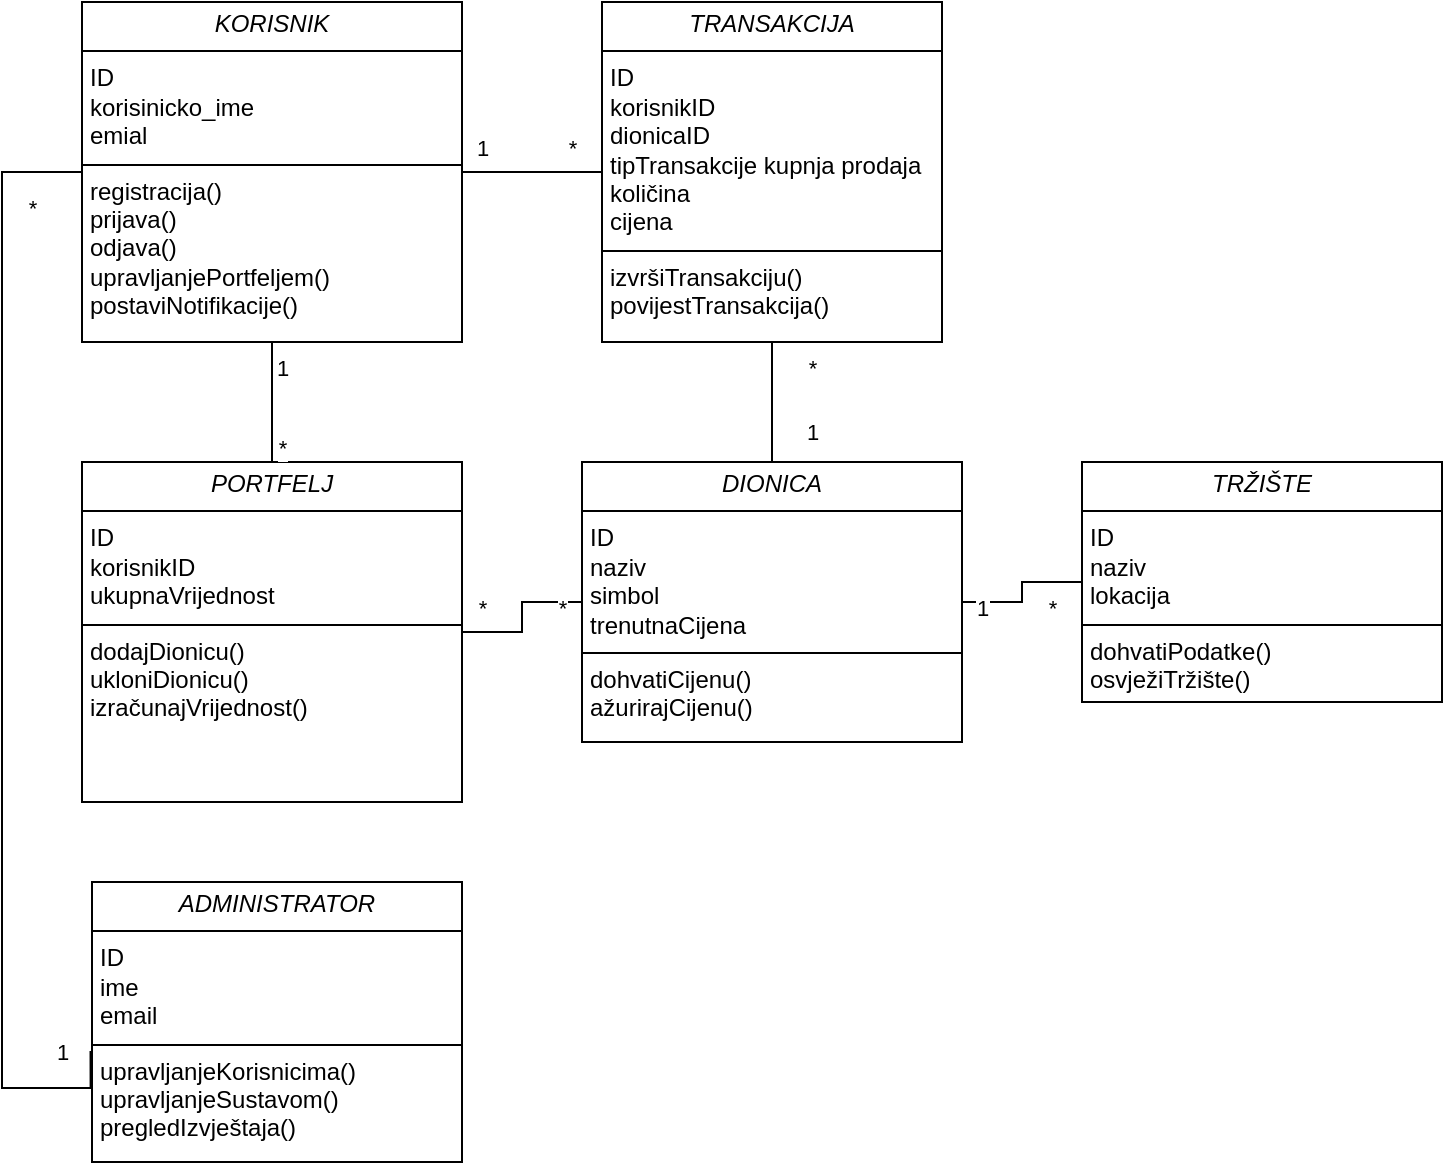 <mxfile version="26.0.11">
  <diagram name="Dionice - Pregled i praćenje kretanja dionica" id="D3_Ipdly3IYAX61Syu2s">
    <mxGraphModel dx="1434" dy="-391" grid="1" gridSize="10" guides="1" tooltips="1" connect="1" arrows="1" fold="1" page="1" pageScale="1" pageWidth="827" pageHeight="1169" math="0" shadow="0">
      <root>
        <mxCell id="0" />
        <mxCell id="1" parent="0" />
        <mxCell id="p1HWxOSMFdeQzIFVMbEp-39" style="edgeStyle=orthogonalEdgeStyle;rounded=0;orthogonalLoop=1;jettySize=auto;html=1;exitX=0.5;exitY=1;exitDx=0;exitDy=0;entryX=0.5;entryY=0;entryDx=0;entryDy=0;" parent="1" edge="1">
          <mxGeometry relative="1" as="geometry">
            <mxPoint x="70" y="1050" as="sourcePoint" />
          </mxGeometry>
        </mxCell>
        <mxCell id="p1HWxOSMFdeQzIFVMbEp-55" style="edgeStyle=orthogonalEdgeStyle;rounded=0;orthogonalLoop=1;jettySize=auto;html=1;exitX=0.5;exitY=1;exitDx=0;exitDy=0;entryX=0.5;entryY=0;entryDx=0;entryDy=0;" parent="1" edge="1">
          <mxGeometry relative="1" as="geometry">
            <mxPoint x="70" y="1105" as="sourcePoint" />
          </mxGeometry>
        </mxCell>
        <mxCell id="p1HWxOSMFdeQzIFVMbEp-56" value="" style="edgeStyle=orthogonalEdgeStyle;rounded=0;orthogonalLoop=1;jettySize=auto;html=1;" parent="1" edge="1">
          <mxGeometry relative="1" as="geometry">
            <mxPoint x="70" y="1220" as="sourcePoint" />
          </mxGeometry>
        </mxCell>
        <mxCell id="p1HWxOSMFdeQzIFVMbEp-57" value="" style="edgeStyle=orthogonalEdgeStyle;rounded=0;orthogonalLoop=1;jettySize=auto;html=1;" parent="1" edge="1">
          <mxGeometry relative="1" as="geometry">
            <mxPoint x="70" y="1220" as="sourcePoint" />
          </mxGeometry>
        </mxCell>
        <mxCell id="ukhR616X771n8Ce_rwFd-46" style="edgeStyle=orthogonalEdgeStyle;rounded=0;orthogonalLoop=1;jettySize=auto;html=1;exitX=0.5;exitY=1;exitDx=0;exitDy=0;entryX=0.5;entryY=0;entryDx=0;entryDy=0;endArrow=none;startFill=0;" parent="1" source="ukhR616X771n8Ce_rwFd-1" target="ukhR616X771n8Ce_rwFd-42" edge="1">
          <mxGeometry relative="1" as="geometry" />
        </mxCell>
        <mxCell id="ukhR616X771n8Ce_rwFd-52" style="edgeStyle=orthogonalEdgeStyle;shape=connector;rounded=0;orthogonalLoop=1;jettySize=auto;html=1;exitX=1;exitY=0.5;exitDx=0;exitDy=0;entryX=0;entryY=0.5;entryDx=0;entryDy=0;strokeColor=default;align=center;verticalAlign=middle;fontFamily=Helvetica;fontSize=11;fontColor=default;labelBackgroundColor=default;startFill=0;endArrow=none;" parent="1" source="ukhR616X771n8Ce_rwFd-1" target="ukhR616X771n8Ce_rwFd-43" edge="1">
          <mxGeometry relative="1" as="geometry" />
        </mxCell>
        <mxCell id="ukhR616X771n8Ce_rwFd-1" value="&lt;p style=&quot;margin:0px;margin-top:4px;text-align:center;&quot;&gt;&lt;i&gt;KORISNIK&lt;/i&gt;&lt;/p&gt;&lt;hr size=&quot;1&quot; style=&quot;border-style:solid;&quot;&gt;&lt;p style=&quot;margin:0px;margin-left:4px;&quot;&gt;ID&lt;/p&gt;&lt;p style=&quot;margin:0px;margin-left:4px;&quot;&gt;korisinicko_ime&lt;/p&gt;&lt;p style=&quot;margin:0px;margin-left:4px;&quot;&gt;emial&lt;/p&gt;&lt;hr size=&quot;1&quot; style=&quot;border-style:solid;&quot;&gt;&lt;p style=&quot;margin:0px;margin-left:4px;&quot;&gt;registracija()&lt;br&gt;prijava()&lt;br&gt;odjava()&lt;br&gt;upravljanjePortfeljem()&lt;br&gt;postaviNotifikacije()&lt;/p&gt;&lt;p style=&quot;margin:0px;margin-left:4px;&quot;&gt;&lt;br&gt;&lt;/p&gt;" style="verticalAlign=top;align=left;overflow=fill;html=1;whiteSpace=wrap;" parent="1" vertex="1">
          <mxGeometry x="130" y="1200" width="190" height="170" as="geometry" />
        </mxCell>
        <mxCell id="ukhR616X771n8Ce_rwFd-59" style="edgeStyle=orthogonalEdgeStyle;shape=connector;rounded=0;orthogonalLoop=1;jettySize=auto;html=1;exitX=1;exitY=0.5;exitDx=0;exitDy=0;entryX=0;entryY=0.5;entryDx=0;entryDy=0;strokeColor=default;align=center;verticalAlign=middle;fontFamily=Helvetica;fontSize=11;fontColor=default;labelBackgroundColor=default;startFill=0;endArrow=none;" parent="1" source="ukhR616X771n8Ce_rwFd-39" target="ukhR616X771n8Ce_rwFd-40" edge="1">
          <mxGeometry relative="1" as="geometry" />
        </mxCell>
        <mxCell id="ukhR616X771n8Ce_rwFd-39" value="&lt;p style=&quot;margin:0px;margin-top:4px;text-align:center;&quot;&gt;&lt;i&gt;DIONICA&lt;/i&gt;&lt;/p&gt;&lt;hr size=&quot;1&quot; style=&quot;border-style:solid;&quot;&gt;&lt;p style=&quot;margin:0px;margin-left:4px;&quot;&gt;ID&lt;br&gt;naziv&lt;br&gt;simbol&lt;br&gt;trenutnaCijena&lt;/p&gt;&lt;hr size=&quot;1&quot; style=&quot;border-style:solid;&quot;&gt;&lt;p style=&quot;margin:0px;margin-left:4px;&quot;&gt;dohvatiCijenu()&lt;br&gt;ažurirajCijenu()&lt;/p&gt;&lt;p style=&quot;margin:0px;margin-left:4px;&quot;&gt;&lt;br&gt;&lt;/p&gt;" style="verticalAlign=top;align=left;overflow=fill;html=1;whiteSpace=wrap;" parent="1" vertex="1">
          <mxGeometry x="380" y="1430" width="190" height="140" as="geometry" />
        </mxCell>
        <mxCell id="ukhR616X771n8Ce_rwFd-40" value="&lt;p style=&quot;margin:0px;margin-top:4px;text-align:center;&quot;&gt;&lt;i&gt;TRŽIŠTE&lt;/i&gt;&lt;/p&gt;&lt;hr size=&quot;1&quot; style=&quot;border-style:solid;&quot;&gt;&lt;p style=&quot;margin:0px;margin-left:4px;&quot;&gt;ID&lt;br&gt;naziv&lt;br&gt;lokacija&lt;/p&gt;&lt;hr size=&quot;1&quot; style=&quot;border-style:solid;&quot;&gt;&lt;p style=&quot;margin:0px;margin-left:4px;&quot;&gt;dohvatiPodatke()&lt;br&gt;osvježiTržište()&lt;/p&gt;&lt;p style=&quot;margin:0px;margin-left:4px;&quot;&gt;&lt;br&gt;&lt;/p&gt;" style="verticalAlign=top;align=left;overflow=fill;html=1;whiteSpace=wrap;" parent="1" vertex="1">
          <mxGeometry x="630" y="1430" width="180" height="120" as="geometry" />
        </mxCell>
        <mxCell id="ukhR616X771n8Ce_rwFd-41" style="edgeStyle=orthogonalEdgeStyle;rounded=0;orthogonalLoop=1;jettySize=auto;html=1;exitX=0.5;exitY=1;exitDx=0;exitDy=0;" parent="1" source="ukhR616X771n8Ce_rwFd-40" target="ukhR616X771n8Ce_rwFd-40" edge="1">
          <mxGeometry relative="1" as="geometry" />
        </mxCell>
        <mxCell id="ukhR616X771n8Ce_rwFd-56" style="edgeStyle=orthogonalEdgeStyle;shape=connector;rounded=0;orthogonalLoop=1;jettySize=auto;html=1;exitX=1;exitY=0.5;exitDx=0;exitDy=0;entryX=0;entryY=0.5;entryDx=0;entryDy=0;strokeColor=default;align=center;verticalAlign=middle;fontFamily=Helvetica;fontSize=11;fontColor=default;labelBackgroundColor=default;startFill=0;endArrow=none;" parent="1" source="ukhR616X771n8Ce_rwFd-42" target="ukhR616X771n8Ce_rwFd-39" edge="1">
          <mxGeometry relative="1" as="geometry" />
        </mxCell>
        <mxCell id="ukhR616X771n8Ce_rwFd-42" value="&lt;p style=&quot;margin:0px;margin-top:4px;text-align:center;&quot;&gt;&lt;i&gt;PORTFELJ&lt;/i&gt;&lt;/p&gt;&lt;hr size=&quot;1&quot; style=&quot;border-style:solid;&quot;&gt;&lt;p style=&quot;margin:0px;margin-left:4px;&quot;&gt;ID&lt;br&gt;korisnikID&lt;br&gt;ukupnaVrijednost&lt;/p&gt;&lt;hr size=&quot;1&quot; style=&quot;border-style:solid;&quot;&gt;&lt;p style=&quot;margin:0px;margin-left:4px;&quot;&gt;dodajDionicu()&lt;br&gt;ukloniDionicu()&lt;br&gt;izračunajVrijednost()&lt;/p&gt;&lt;p style=&quot;margin:0px;margin-left:4px;&quot;&gt;&lt;br&gt;&lt;/p&gt;" style="verticalAlign=top;align=left;overflow=fill;html=1;whiteSpace=wrap;" parent="1" vertex="1">
          <mxGeometry x="130" y="1430" width="190" height="170" as="geometry" />
        </mxCell>
        <mxCell id="ukhR616X771n8Ce_rwFd-62" style="edgeStyle=orthogonalEdgeStyle;shape=connector;rounded=0;orthogonalLoop=1;jettySize=auto;html=1;exitX=0.5;exitY=1;exitDx=0;exitDy=0;entryX=0.5;entryY=0;entryDx=0;entryDy=0;strokeColor=default;align=center;verticalAlign=middle;fontFamily=Helvetica;fontSize=11;fontColor=default;labelBackgroundColor=default;startFill=0;endArrow=none;" parent="1" source="ukhR616X771n8Ce_rwFd-43" target="ukhR616X771n8Ce_rwFd-39" edge="1">
          <mxGeometry relative="1" as="geometry" />
        </mxCell>
        <mxCell id="ukhR616X771n8Ce_rwFd-43" value="&lt;p style=&quot;margin:0px;margin-top:4px;text-align:center;&quot;&gt;&lt;i&gt;TRANSAKCIJA&lt;/i&gt;&lt;/p&gt;&lt;hr size=&quot;1&quot; style=&quot;border-style:solid;&quot;&gt;&lt;p style=&quot;margin:0px;margin-left:4px;&quot;&gt;ID&lt;br&gt;korisnikID&lt;br&gt;dionicaID&lt;br&gt;tipTransakcije kupnja prodaja&lt;br&gt;količina&lt;br&gt;cijena&lt;/p&gt;&lt;hr size=&quot;1&quot; style=&quot;border-style:solid;&quot;&gt;&lt;p style=&quot;margin:0px;margin-left:4px;&quot;&gt;izvršiTransakciju()&lt;br&gt;povijestTransakcija()&lt;/p&gt;&lt;p style=&quot;margin:0px;margin-left:4px;&quot;&gt;&lt;br&gt;&lt;/p&gt;" style="verticalAlign=top;align=left;overflow=fill;html=1;whiteSpace=wrap;" parent="1" vertex="1">
          <mxGeometry x="390" y="1200" width="170" height="170" as="geometry" />
        </mxCell>
        <mxCell id="ukhR616X771n8Ce_rwFd-45" value="&lt;p style=&quot;margin:0px;margin-top:4px;text-align:center;&quot;&gt;&lt;i&gt;ADMINISTRATOR&lt;/i&gt;&lt;/p&gt;&lt;hr size=&quot;1&quot; style=&quot;border-style:solid;&quot;&gt;&lt;p style=&quot;margin:0px;margin-left:4px;&quot;&gt;ID&lt;br&gt;ime&lt;br&gt;email&lt;/p&gt;&lt;hr size=&quot;1&quot; style=&quot;border-style:solid;&quot;&gt;&lt;p style=&quot;margin:0px;margin-left:4px;&quot;&gt;upravljanjeKorisnicima()&lt;br&gt;upravljanjeSustavom()&lt;br&gt;pregledIzvještaja()&lt;/p&gt;&lt;p style=&quot;margin:0px;margin-left:4px;&quot;&gt;&lt;br&gt;&lt;/p&gt;" style="verticalAlign=top;align=left;overflow=fill;html=1;whiteSpace=wrap;" parent="1" vertex="1">
          <mxGeometry x="135" y="1640" width="185" height="140" as="geometry" />
        </mxCell>
        <mxCell id="ukhR616X771n8Ce_rwFd-50" value="1" style="text;html=1;align=center;verticalAlign=middle;resizable=0;points=[];autosize=1;strokeColor=none;fillColor=none;fontFamily=Helvetica;fontSize=11;fontColor=default;labelBackgroundColor=default;" parent="1" vertex="1">
          <mxGeometry x="215" y="1368" width="30" height="30" as="geometry" />
        </mxCell>
        <mxCell id="ukhR616X771n8Ce_rwFd-51" value="*" style="text;html=1;align=center;verticalAlign=middle;resizable=0;points=[];autosize=1;strokeColor=none;fillColor=none;fontFamily=Helvetica;fontSize=11;fontColor=default;labelBackgroundColor=default;" parent="1" vertex="1">
          <mxGeometry x="215" y="1408" width="30" height="30" as="geometry" />
        </mxCell>
        <mxCell id="ukhR616X771n8Ce_rwFd-54" value="1" style="text;html=1;align=center;verticalAlign=middle;resizable=0;points=[];autosize=1;strokeColor=none;fillColor=none;fontFamily=Helvetica;fontSize=11;fontColor=default;labelBackgroundColor=default;" parent="1" vertex="1">
          <mxGeometry x="315" y="1258" width="30" height="30" as="geometry" />
        </mxCell>
        <mxCell id="ukhR616X771n8Ce_rwFd-55" value="*" style="text;html=1;align=center;verticalAlign=middle;resizable=0;points=[];autosize=1;strokeColor=none;fillColor=none;fontFamily=Helvetica;fontSize=11;fontColor=default;labelBackgroundColor=default;" parent="1" vertex="1">
          <mxGeometry x="360" y="1258" width="30" height="30" as="geometry" />
        </mxCell>
        <mxCell id="ukhR616X771n8Ce_rwFd-57" value="*" style="text;html=1;align=center;verticalAlign=middle;resizable=0;points=[];autosize=1;strokeColor=none;fillColor=none;fontFamily=Helvetica;fontSize=11;fontColor=default;labelBackgroundColor=default;" parent="1" vertex="1">
          <mxGeometry x="315" y="1488" width="30" height="30" as="geometry" />
        </mxCell>
        <mxCell id="ukhR616X771n8Ce_rwFd-58" value="*" style="text;html=1;align=center;verticalAlign=middle;resizable=0;points=[];autosize=1;strokeColor=none;fillColor=none;fontFamily=Helvetica;fontSize=11;fontColor=default;labelBackgroundColor=default;" parent="1" vertex="1">
          <mxGeometry x="355" y="1488" width="30" height="30" as="geometry" />
        </mxCell>
        <mxCell id="ukhR616X771n8Ce_rwFd-60" value="1" style="text;html=1;align=center;verticalAlign=middle;resizable=0;points=[];autosize=1;strokeColor=none;fillColor=none;fontFamily=Helvetica;fontSize=11;fontColor=default;labelBackgroundColor=default;" parent="1" vertex="1">
          <mxGeometry x="565" y="1488" width="30" height="30" as="geometry" />
        </mxCell>
        <mxCell id="ukhR616X771n8Ce_rwFd-61" value="*" style="text;html=1;align=center;verticalAlign=middle;resizable=0;points=[];autosize=1;strokeColor=none;fillColor=none;fontFamily=Helvetica;fontSize=11;fontColor=default;labelBackgroundColor=default;" parent="1" vertex="1">
          <mxGeometry x="600" y="1488" width="30" height="30" as="geometry" />
        </mxCell>
        <mxCell id="ukhR616X771n8Ce_rwFd-63" value="*" style="text;html=1;align=center;verticalAlign=middle;resizable=0;points=[];autosize=1;strokeColor=none;fillColor=none;fontFamily=Helvetica;fontSize=11;fontColor=default;labelBackgroundColor=default;" parent="1" vertex="1">
          <mxGeometry x="480" y="1368" width="30" height="30" as="geometry" />
        </mxCell>
        <mxCell id="ukhR616X771n8Ce_rwFd-64" value="1" style="text;html=1;align=center;verticalAlign=middle;resizable=0;points=[];autosize=1;strokeColor=none;fillColor=none;fontFamily=Helvetica;fontSize=11;fontColor=default;labelBackgroundColor=default;" parent="1" vertex="1">
          <mxGeometry x="480" y="1400" width="30" height="30" as="geometry" />
        </mxCell>
        <mxCell id="ukhR616X771n8Ce_rwFd-65" style="edgeStyle=orthogonalEdgeStyle;shape=connector;rounded=0;orthogonalLoop=1;jettySize=auto;html=1;exitX=0;exitY=0.5;exitDx=0;exitDy=0;entryX=-0.004;entryY=0.604;entryDx=0;entryDy=0;entryPerimeter=0;strokeColor=default;align=center;verticalAlign=middle;fontFamily=Helvetica;fontSize=11;fontColor=default;labelBackgroundColor=default;startFill=0;endArrow=none;" parent="1" source="ukhR616X771n8Ce_rwFd-1" target="ukhR616X771n8Ce_rwFd-45" edge="1">
          <mxGeometry relative="1" as="geometry">
            <Array as="points">
              <mxPoint x="90" y="1285" />
              <mxPoint x="90" y="1743" />
            </Array>
          </mxGeometry>
        </mxCell>
        <mxCell id="ukhR616X771n8Ce_rwFd-66" value="1" style="text;html=1;align=center;verticalAlign=middle;resizable=0;points=[];autosize=1;strokeColor=none;fillColor=none;fontFamily=Helvetica;fontSize=11;fontColor=default;labelBackgroundColor=default;" parent="1" vertex="1">
          <mxGeometry x="105" y="1710" width="30" height="30" as="geometry" />
        </mxCell>
        <mxCell id="ukhR616X771n8Ce_rwFd-67" value="*" style="text;html=1;align=center;verticalAlign=middle;resizable=0;points=[];autosize=1;strokeColor=none;fillColor=none;fontFamily=Helvetica;fontSize=11;fontColor=default;labelBackgroundColor=default;" parent="1" vertex="1">
          <mxGeometry x="90" y="1288" width="30" height="30" as="geometry" />
        </mxCell>
      </root>
    </mxGraphModel>
  </diagram>
</mxfile>
